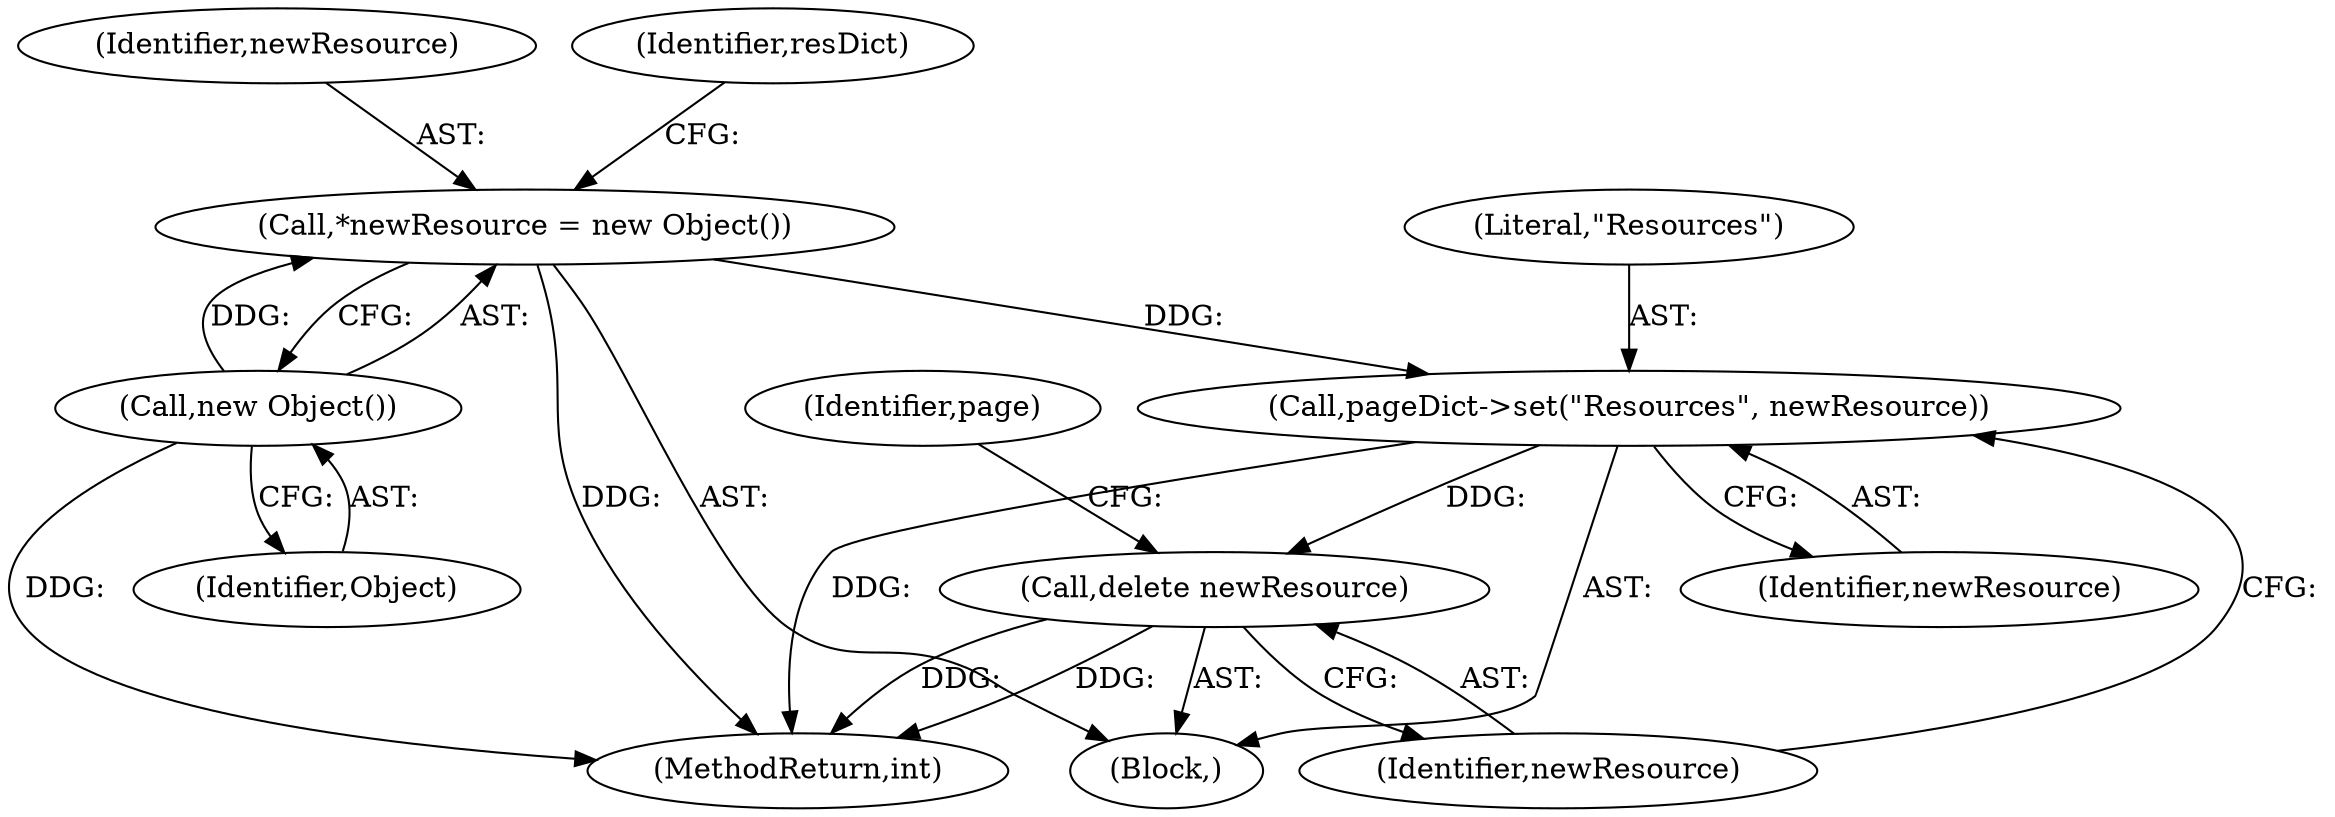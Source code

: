digraph "0_poppler_5c9b08a875b07853be6c44e43ff5f7f059df666a@pointer" {
"1000666" [label="(Call,pageDict->set(\"Resources\", newResource))"];
"1000660" [label="(Call,*newResource = new Object())"];
"1000662" [label="(Call,new Object())"];
"1000669" [label="(Call,delete newResource)"];
"1001120" [label="(MethodReturn,int)"];
"1000669" [label="(Call,delete newResource)"];
"1000658" [label="(Block,)"];
"1000663" [label="(Identifier,Object)"];
"1000661" [label="(Identifier,newResource)"];
"1000672" [label="(Identifier,page)"];
"1000668" [label="(Identifier,newResource)"];
"1000667" [label="(Literal,\"Resources\")"];
"1000660" [label="(Call,*newResource = new Object())"];
"1000670" [label="(Identifier,newResource)"];
"1000665" [label="(Identifier,resDict)"];
"1000662" [label="(Call,new Object())"];
"1000666" [label="(Call,pageDict->set(\"Resources\", newResource))"];
"1000666" -> "1000658"  [label="AST: "];
"1000666" -> "1000668"  [label="CFG: "];
"1000667" -> "1000666"  [label="AST: "];
"1000668" -> "1000666"  [label="AST: "];
"1000670" -> "1000666"  [label="CFG: "];
"1000666" -> "1001120"  [label="DDG: "];
"1000660" -> "1000666"  [label="DDG: "];
"1000666" -> "1000669"  [label="DDG: "];
"1000660" -> "1000658"  [label="AST: "];
"1000660" -> "1000662"  [label="CFG: "];
"1000661" -> "1000660"  [label="AST: "];
"1000662" -> "1000660"  [label="AST: "];
"1000665" -> "1000660"  [label="CFG: "];
"1000660" -> "1001120"  [label="DDG: "];
"1000662" -> "1000660"  [label="DDG: "];
"1000662" -> "1000663"  [label="CFG: "];
"1000663" -> "1000662"  [label="AST: "];
"1000662" -> "1001120"  [label="DDG: "];
"1000669" -> "1000658"  [label="AST: "];
"1000669" -> "1000670"  [label="CFG: "];
"1000670" -> "1000669"  [label="AST: "];
"1000672" -> "1000669"  [label="CFG: "];
"1000669" -> "1001120"  [label="DDG: "];
"1000669" -> "1001120"  [label="DDG: "];
}
